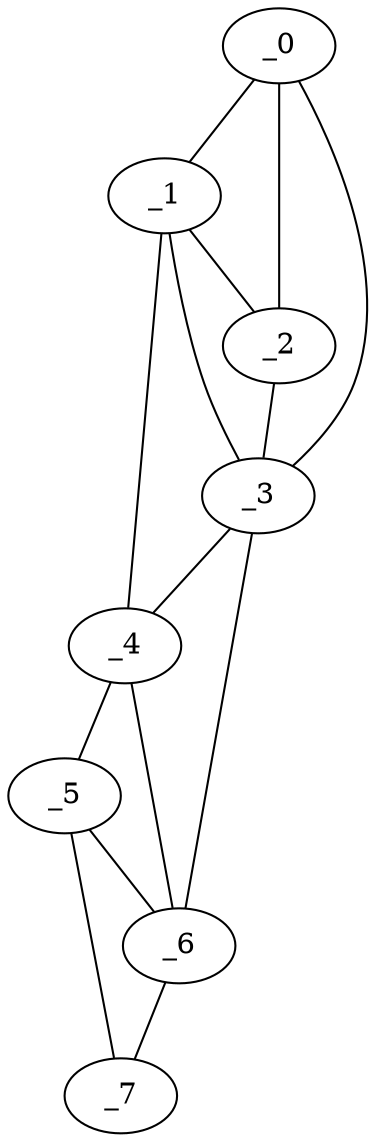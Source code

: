 graph "obj11__210.gxl" {
	_0	 [x=11,
		y=32];
	_1	 [x=18,
		y=45];
	_0 -- _1	 [valence=1];
	_2	 [x=22,
		y=37];
	_0 -- _2	 [valence=2];
	_3	 [x=46,
		y=29];
	_0 -- _3	 [valence=1];
	_1 -- _2	 [valence=2];
	_1 -- _3	 [valence=2];
	_4	 [x=70,
		y=52];
	_1 -- _4	 [valence=1];
	_2 -- _3	 [valence=1];
	_3 -- _4	 [valence=1];
	_6	 [x=90,
		y=27];
	_3 -- _6	 [valence=1];
	_5	 [x=75,
		y=51];
	_4 -- _5	 [valence=1];
	_4 -- _6	 [valence=2];
	_5 -- _6	 [valence=2];
	_7	 [x=118,
		y=38];
	_5 -- _7	 [valence=1];
	_6 -- _7	 [valence=1];
}
